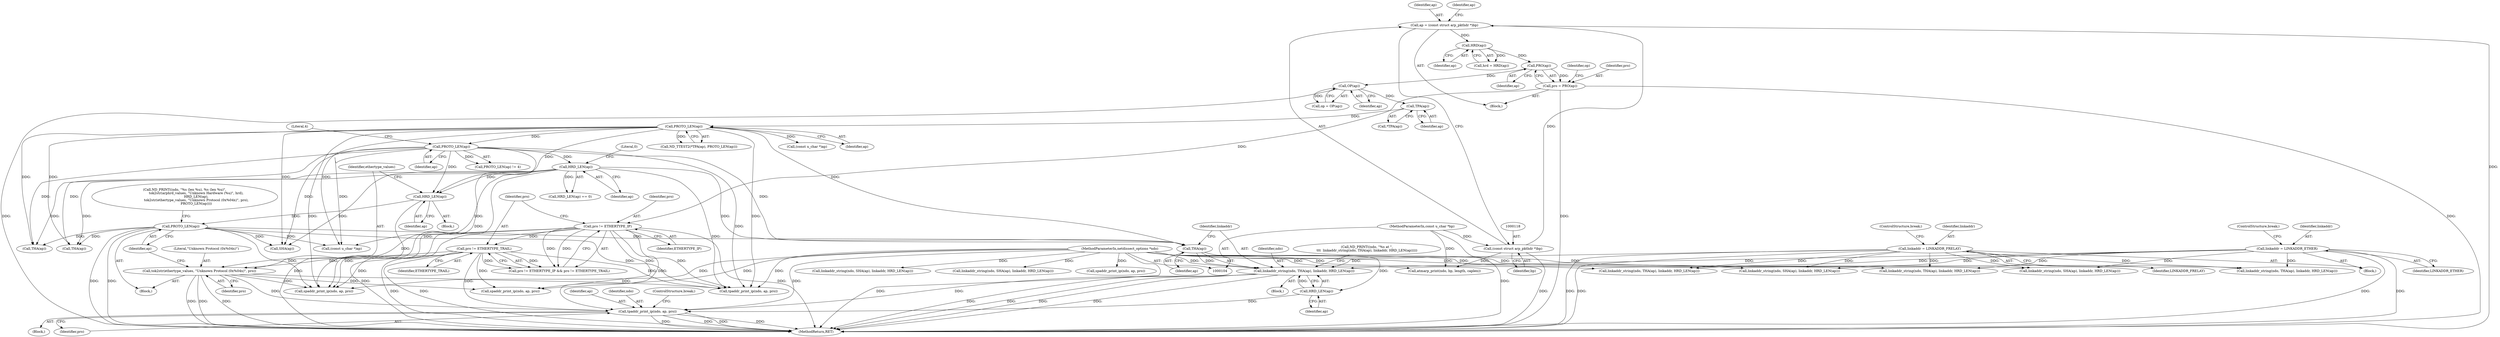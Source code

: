 digraph "0_tcpdump_13ab8d18617d616c7d343530f8a842e7143fb5cc@pointer" {
"1000346" [label="(Call,tpaddr_print_ip(ndo, ap, pro))"];
"1000339" [label="(Call,linkaddr_string(ndo, THA(ap), linkaddr, HRD_LEN(ap)))"];
"1000105" [label="(MethodParameterIn,netdissect_options *ndo)"];
"1000341" [label="(Call,THA(ap))"];
"1000227" [label="(Call,PROTO_LEN(ap))"];
"1000220" [label="(Call,HRD_LEN(ap))"];
"1000202" [label="(Call,HRD_LEN(ap))"];
"1000197" [label="(Call,PROTO_LEN(ap))"];
"1000161" [label="(Call,PROTO_LEN(ap))"];
"1000159" [label="(Call,TPA(ap))"];
"1000133" [label="(Call,OP(ap))"];
"1000129" [label="(Call,PRO(ap))"];
"1000125" [label="(Call,HRD(ap))"];
"1000115" [label="(Call,ap = (const struct arp_pkthdr *)bp)"];
"1000117" [label="(Call,(const struct arp_pkthdr *)bp)"];
"1000106" [label="(MethodParameterIn,const u_char *bp)"];
"1000151" [label="(Call,linkaddr = LINKADDR_ETHER)"];
"1000146" [label="(Call,linkaddr = LINKADDR_FRELAY)"];
"1000344" [label="(Call,HRD_LEN(ap))"];
"1000189" [label="(Call,pro != ETHERTYPE_IP)"];
"1000127" [label="(Call,pro = PRO(ap))"];
"1000223" [label="(Call,tok2str(ethertype_values, \"Unknown Protocol (0x%04x)\", pro))"];
"1000192" [label="(Call,pro != ETHERTYPE_TRAIL)"];
"1000349" [label="(Identifier,pro)"];
"1000220" [label="(Call,HRD_LEN(ap))"];
"1000128" [label="(Identifier,pro)"];
"1000151" [label="(Call,linkaddr = LINKADDR_ETHER)"];
"1000137" [label="(Block,)"];
"1000386" [label="(Call,spaddr_print_ip(ndo, ap, pro))"];
"1000381" [label="(Call,SHA(ap))"];
"1000277" [label="(Call,linkaddr_string(ndo, THA(ap), linkaddr, HRD_LEN(ap)))"];
"1000117" [label="(Call,(const struct arp_pkthdr *)bp)"];
"1000219" [label="(Block,)"];
"1000346" [label="(Call,tpaddr_print_ip(ndo, ap, pro))"];
"1000146" [label="(Call,linkaddr = LINKADDR_FRELAY)"];
"1000344" [label="(Call,HRD_LEN(ap))"];
"1000162" [label="(Identifier,ap)"];
"1000228" [label="(Identifier,ap)"];
"1000116" [label="(Identifier,ap)"];
"1000115" [label="(Call,ap = (const struct arp_pkthdr *)bp)"];
"1000154" [label="(ControlStructure,break;)"];
"1000132" [label="(Identifier,op)"];
"1000209" [label="(Call,ND_PRINT((ndo, \"%s (len %u), %s (len %u)\",\n                      tok2str(arphrd_values, \"Unknown Hardware (%u)\", hrd),\n                      HRD_LEN(ap),\n                      tok2str(ethertype_values, \"Unknown Protocol (0x%04x)\", pro),\n                      PROTO_LEN(ap))))"];
"1000379" [label="(Call,linkaddr_string(ndo, SHA(ap), linkaddr, HRD_LEN(ap)))"];
"1000123" [label="(Call,hrd = HRD(ap))"];
"1000227" [label="(Call,PROTO_LEN(ap))"];
"1000325" [label="(Call,linkaddr_string(ndo, SHA(ap), linkaddr, HRD_LEN(ap)))"];
"1000126" [label="(Identifier,ap)"];
"1000334" [label="(Call,ND_PRINT((ndo, \"%s at \",\n\t\t\t  linkaddr_string(ndo, THA(ap), linkaddr, HRD_LEN(ap)))))"];
"1000109" [label="(Block,)"];
"1000171" [label="(Call,(const u_char *)ap)"];
"1000189" [label="(Call,pro != ETHERTYPE_IP)"];
"1000340" [label="(Identifier,ndo)"];
"1000161" [label="(Call,PROTO_LEN(ap))"];
"1000119" [label="(Identifier,bp)"];
"1000160" [label="(Identifier,ap)"];
"1000341" [label="(Call,THA(ap))"];
"1000149" [label="(ControlStructure,break;)"];
"1000365" [label="(Call,linkaddr_string(ndo, SHA(ap), linkaddr, HRD_LEN(ap)))"];
"1000226" [label="(Identifier,pro)"];
"1000288" [label="(Call,spaddr_print_ip(ndo, ap, pro))"];
"1000192" [label="(Call,pro != ETHERTYPE_TRAIL)"];
"1000343" [label="(Identifier,linkaddr)"];
"1000260" [label="(Call,tpaddr_print_ip(ndo, ap, pro))"];
"1000318" [label="(Call,linkaddr_string(ndo, THA(ap), linkaddr, HRD_LEN(ap)))"];
"1000348" [label="(Identifier,ap)"];
"1000224" [label="(Identifier,ethertype_values)"];
"1000345" [label="(Identifier,ap)"];
"1000122" [label="(Identifier,ap)"];
"1000294" [label="(Call,spaddr_print_ip(ndo, ap, pro))"];
"1000130" [label="(Identifier,ap)"];
"1000360" [label="(Call,THA(ap))"];
"1000222" [label="(Block,)"];
"1000303" [label="(Call,linkaddr_string(ndo, SHA(ap), linkaddr, HRD_LEN(ap)))"];
"1000157" [label="(Call,ND_TTEST2(*TPA(ap), PROTO_LEN(ap)))"];
"1000204" [label="(Literal,0)"];
"1000190" [label="(Identifier,pro)"];
"1000337" [label="(Block,)"];
"1000148" [label="(Identifier,LINKADDR_FRELAY)"];
"1000147" [label="(Identifier,linkaddr)"];
"1000320" [label="(Call,THA(ap))"];
"1000393" [label="(Call,(const u_char *)ap)"];
"1000153" [label="(Identifier,LINKADDR_ETHER)"];
"1000133" [label="(Call,OP(ap))"];
"1000131" [label="(Call,op = OP(ap))"];
"1000127" [label="(Call,pro = PRO(ap))"];
"1000106" [label="(MethodParameterIn,const u_char *bp)"];
"1000347" [label="(Identifier,ndo)"];
"1000358" [label="(Call,linkaddr_string(ndo, THA(ap), linkaddr, HRD_LEN(ap)))"];
"1000134" [label="(Identifier,ap)"];
"1000152" [label="(Identifier,linkaddr)"];
"1000105" [label="(MethodParameterIn,netdissect_options *ndo)"];
"1000158" [label="(Call,*TPA(ap))"];
"1000342" [label="(Identifier,ap)"];
"1000254" [label="(Block,)"];
"1000139" [label="(Call,atmarp_print(ndo, bp, length, caplen))"];
"1000197" [label="(Call,PROTO_LEN(ap))"];
"1000188" [label="(Call,pro != ETHERTYPE_IP && pro != ETHERTYPE_TRAIL)"];
"1000198" [label="(Identifier,ap)"];
"1000413" [label="(MethodReturn,RET)"];
"1000196" [label="(Call,PROTO_LEN(ap) != 4)"];
"1000221" [label="(Identifier,ap)"];
"1000191" [label="(Identifier,ETHERTYPE_IP)"];
"1000223" [label="(Call,tok2str(ethertype_values, \"Unknown Protocol (0x%04x)\", pro))"];
"1000194" [label="(Identifier,ETHERTYPE_TRAIL)"];
"1000225" [label="(Literal,\"Unknown Protocol (0x%04x)\")"];
"1000203" [label="(Identifier,ap)"];
"1000129" [label="(Call,PRO(ap))"];
"1000159" [label="(Call,TPA(ap))"];
"1000125" [label="(Call,HRD(ap))"];
"1000202" [label="(Call,HRD_LEN(ap))"];
"1000350" [label="(ControlStructure,break;)"];
"1000201" [label="(Call,HRD_LEN(ap) == 0)"];
"1000339" [label="(Call,linkaddr_string(ndo, THA(ap), linkaddr, HRD_LEN(ap)))"];
"1000199" [label="(Literal,4)"];
"1000193" [label="(Identifier,pro)"];
"1000346" -> "1000254"  [label="AST: "];
"1000346" -> "1000349"  [label="CFG: "];
"1000347" -> "1000346"  [label="AST: "];
"1000348" -> "1000346"  [label="AST: "];
"1000349" -> "1000346"  [label="AST: "];
"1000350" -> "1000346"  [label="CFG: "];
"1000346" -> "1000413"  [label="DDG: "];
"1000346" -> "1000413"  [label="DDG: "];
"1000346" -> "1000413"  [label="DDG: "];
"1000346" -> "1000413"  [label="DDG: "];
"1000339" -> "1000346"  [label="DDG: "];
"1000105" -> "1000346"  [label="DDG: "];
"1000344" -> "1000346"  [label="DDG: "];
"1000189" -> "1000346"  [label="DDG: "];
"1000223" -> "1000346"  [label="DDG: "];
"1000192" -> "1000346"  [label="DDG: "];
"1000339" -> "1000337"  [label="AST: "];
"1000339" -> "1000344"  [label="CFG: "];
"1000340" -> "1000339"  [label="AST: "];
"1000341" -> "1000339"  [label="AST: "];
"1000343" -> "1000339"  [label="AST: "];
"1000344" -> "1000339"  [label="AST: "];
"1000334" -> "1000339"  [label="CFG: "];
"1000339" -> "1000413"  [label="DDG: "];
"1000339" -> "1000413"  [label="DDG: "];
"1000339" -> "1000413"  [label="DDG: "];
"1000339" -> "1000413"  [label="DDG: "];
"1000105" -> "1000339"  [label="DDG: "];
"1000341" -> "1000339"  [label="DDG: "];
"1000151" -> "1000339"  [label="DDG: "];
"1000146" -> "1000339"  [label="DDG: "];
"1000344" -> "1000339"  [label="DDG: "];
"1000105" -> "1000104"  [label="AST: "];
"1000105" -> "1000413"  [label="DDG: "];
"1000105" -> "1000139"  [label="DDG: "];
"1000105" -> "1000260"  [label="DDG: "];
"1000105" -> "1000277"  [label="DDG: "];
"1000105" -> "1000288"  [label="DDG: "];
"1000105" -> "1000294"  [label="DDG: "];
"1000105" -> "1000303"  [label="DDG: "];
"1000105" -> "1000318"  [label="DDG: "];
"1000105" -> "1000325"  [label="DDG: "];
"1000105" -> "1000358"  [label="DDG: "];
"1000105" -> "1000365"  [label="DDG: "];
"1000105" -> "1000379"  [label="DDG: "];
"1000105" -> "1000386"  [label="DDG: "];
"1000341" -> "1000342"  [label="CFG: "];
"1000342" -> "1000341"  [label="AST: "];
"1000343" -> "1000341"  [label="CFG: "];
"1000227" -> "1000341"  [label="DDG: "];
"1000202" -> "1000341"  [label="DDG: "];
"1000161" -> "1000341"  [label="DDG: "];
"1000197" -> "1000341"  [label="DDG: "];
"1000341" -> "1000344"  [label="DDG: "];
"1000227" -> "1000222"  [label="AST: "];
"1000227" -> "1000228"  [label="CFG: "];
"1000228" -> "1000227"  [label="AST: "];
"1000209" -> "1000227"  [label="CFG: "];
"1000227" -> "1000413"  [label="DDG: "];
"1000227" -> "1000413"  [label="DDG: "];
"1000220" -> "1000227"  [label="DDG: "];
"1000227" -> "1000260"  [label="DDG: "];
"1000227" -> "1000294"  [label="DDG: "];
"1000227" -> "1000320"  [label="DDG: "];
"1000227" -> "1000360"  [label="DDG: "];
"1000227" -> "1000381"  [label="DDG: "];
"1000227" -> "1000393"  [label="DDG: "];
"1000220" -> "1000219"  [label="AST: "];
"1000220" -> "1000221"  [label="CFG: "];
"1000221" -> "1000220"  [label="AST: "];
"1000224" -> "1000220"  [label="CFG: "];
"1000220" -> "1000413"  [label="DDG: "];
"1000202" -> "1000220"  [label="DDG: "];
"1000161" -> "1000220"  [label="DDG: "];
"1000197" -> "1000220"  [label="DDG: "];
"1000202" -> "1000201"  [label="AST: "];
"1000202" -> "1000203"  [label="CFG: "];
"1000203" -> "1000202"  [label="AST: "];
"1000204" -> "1000202"  [label="CFG: "];
"1000202" -> "1000201"  [label="DDG: "];
"1000197" -> "1000202"  [label="DDG: "];
"1000202" -> "1000260"  [label="DDG: "];
"1000202" -> "1000294"  [label="DDG: "];
"1000202" -> "1000320"  [label="DDG: "];
"1000202" -> "1000360"  [label="DDG: "];
"1000202" -> "1000381"  [label="DDG: "];
"1000202" -> "1000393"  [label="DDG: "];
"1000197" -> "1000196"  [label="AST: "];
"1000197" -> "1000198"  [label="CFG: "];
"1000198" -> "1000197"  [label="AST: "];
"1000199" -> "1000197"  [label="CFG: "];
"1000197" -> "1000196"  [label="DDG: "];
"1000161" -> "1000197"  [label="DDG: "];
"1000197" -> "1000260"  [label="DDG: "];
"1000197" -> "1000294"  [label="DDG: "];
"1000197" -> "1000320"  [label="DDG: "];
"1000197" -> "1000360"  [label="DDG: "];
"1000197" -> "1000381"  [label="DDG: "];
"1000197" -> "1000393"  [label="DDG: "];
"1000161" -> "1000157"  [label="AST: "];
"1000161" -> "1000162"  [label="CFG: "];
"1000162" -> "1000161"  [label="AST: "];
"1000157" -> "1000161"  [label="CFG: "];
"1000161" -> "1000157"  [label="DDG: "];
"1000159" -> "1000161"  [label="DDG: "];
"1000161" -> "1000171"  [label="DDG: "];
"1000161" -> "1000260"  [label="DDG: "];
"1000161" -> "1000294"  [label="DDG: "];
"1000161" -> "1000320"  [label="DDG: "];
"1000161" -> "1000360"  [label="DDG: "];
"1000161" -> "1000381"  [label="DDG: "];
"1000161" -> "1000393"  [label="DDG: "];
"1000159" -> "1000158"  [label="AST: "];
"1000159" -> "1000160"  [label="CFG: "];
"1000160" -> "1000159"  [label="AST: "];
"1000158" -> "1000159"  [label="CFG: "];
"1000133" -> "1000159"  [label="DDG: "];
"1000133" -> "1000131"  [label="AST: "];
"1000133" -> "1000134"  [label="CFG: "];
"1000134" -> "1000133"  [label="AST: "];
"1000131" -> "1000133"  [label="CFG: "];
"1000133" -> "1000413"  [label="DDG: "];
"1000133" -> "1000131"  [label="DDG: "];
"1000129" -> "1000133"  [label="DDG: "];
"1000129" -> "1000127"  [label="AST: "];
"1000129" -> "1000130"  [label="CFG: "];
"1000130" -> "1000129"  [label="AST: "];
"1000127" -> "1000129"  [label="CFG: "];
"1000129" -> "1000127"  [label="DDG: "];
"1000125" -> "1000129"  [label="DDG: "];
"1000125" -> "1000123"  [label="AST: "];
"1000125" -> "1000126"  [label="CFG: "];
"1000126" -> "1000125"  [label="AST: "];
"1000123" -> "1000125"  [label="CFG: "];
"1000125" -> "1000123"  [label="DDG: "];
"1000115" -> "1000125"  [label="DDG: "];
"1000115" -> "1000109"  [label="AST: "];
"1000115" -> "1000117"  [label="CFG: "];
"1000116" -> "1000115"  [label="AST: "];
"1000117" -> "1000115"  [label="AST: "];
"1000122" -> "1000115"  [label="CFG: "];
"1000115" -> "1000413"  [label="DDG: "];
"1000117" -> "1000115"  [label="DDG: "];
"1000117" -> "1000119"  [label="CFG: "];
"1000118" -> "1000117"  [label="AST: "];
"1000119" -> "1000117"  [label="AST: "];
"1000117" -> "1000413"  [label="DDG: "];
"1000106" -> "1000117"  [label="DDG: "];
"1000117" -> "1000139"  [label="DDG: "];
"1000106" -> "1000104"  [label="AST: "];
"1000106" -> "1000413"  [label="DDG: "];
"1000106" -> "1000139"  [label="DDG: "];
"1000151" -> "1000137"  [label="AST: "];
"1000151" -> "1000153"  [label="CFG: "];
"1000152" -> "1000151"  [label="AST: "];
"1000153" -> "1000151"  [label="AST: "];
"1000154" -> "1000151"  [label="CFG: "];
"1000151" -> "1000413"  [label="DDG: "];
"1000151" -> "1000413"  [label="DDG: "];
"1000151" -> "1000277"  [label="DDG: "];
"1000151" -> "1000303"  [label="DDG: "];
"1000151" -> "1000318"  [label="DDG: "];
"1000151" -> "1000358"  [label="DDG: "];
"1000151" -> "1000379"  [label="DDG: "];
"1000146" -> "1000137"  [label="AST: "];
"1000146" -> "1000148"  [label="CFG: "];
"1000147" -> "1000146"  [label="AST: "];
"1000148" -> "1000146"  [label="AST: "];
"1000149" -> "1000146"  [label="CFG: "];
"1000146" -> "1000413"  [label="DDG: "];
"1000146" -> "1000413"  [label="DDG: "];
"1000146" -> "1000277"  [label="DDG: "];
"1000146" -> "1000303"  [label="DDG: "];
"1000146" -> "1000318"  [label="DDG: "];
"1000146" -> "1000358"  [label="DDG: "];
"1000146" -> "1000379"  [label="DDG: "];
"1000344" -> "1000345"  [label="CFG: "];
"1000345" -> "1000344"  [label="AST: "];
"1000189" -> "1000188"  [label="AST: "];
"1000189" -> "1000191"  [label="CFG: "];
"1000190" -> "1000189"  [label="AST: "];
"1000191" -> "1000189"  [label="AST: "];
"1000193" -> "1000189"  [label="CFG: "];
"1000188" -> "1000189"  [label="CFG: "];
"1000189" -> "1000413"  [label="DDG: "];
"1000189" -> "1000413"  [label="DDG: "];
"1000189" -> "1000188"  [label="DDG: "];
"1000189" -> "1000188"  [label="DDG: "];
"1000127" -> "1000189"  [label="DDG: "];
"1000189" -> "1000192"  [label="DDG: "];
"1000189" -> "1000223"  [label="DDG: "];
"1000189" -> "1000260"  [label="DDG: "];
"1000189" -> "1000294"  [label="DDG: "];
"1000189" -> "1000386"  [label="DDG: "];
"1000127" -> "1000109"  [label="AST: "];
"1000128" -> "1000127"  [label="AST: "];
"1000132" -> "1000127"  [label="CFG: "];
"1000127" -> "1000413"  [label="DDG: "];
"1000127" -> "1000413"  [label="DDG: "];
"1000223" -> "1000222"  [label="AST: "];
"1000223" -> "1000226"  [label="CFG: "];
"1000224" -> "1000223"  [label="AST: "];
"1000225" -> "1000223"  [label="AST: "];
"1000226" -> "1000223"  [label="AST: "];
"1000228" -> "1000223"  [label="CFG: "];
"1000223" -> "1000413"  [label="DDG: "];
"1000223" -> "1000413"  [label="DDG: "];
"1000223" -> "1000413"  [label="DDG: "];
"1000192" -> "1000223"  [label="DDG: "];
"1000223" -> "1000260"  [label="DDG: "];
"1000223" -> "1000294"  [label="DDG: "];
"1000223" -> "1000386"  [label="DDG: "];
"1000192" -> "1000188"  [label="AST: "];
"1000192" -> "1000194"  [label="CFG: "];
"1000193" -> "1000192"  [label="AST: "];
"1000194" -> "1000192"  [label="AST: "];
"1000188" -> "1000192"  [label="CFG: "];
"1000192" -> "1000413"  [label="DDG: "];
"1000192" -> "1000413"  [label="DDG: "];
"1000192" -> "1000188"  [label="DDG: "];
"1000192" -> "1000188"  [label="DDG: "];
"1000192" -> "1000260"  [label="DDG: "];
"1000192" -> "1000294"  [label="DDG: "];
"1000192" -> "1000386"  [label="DDG: "];
}
